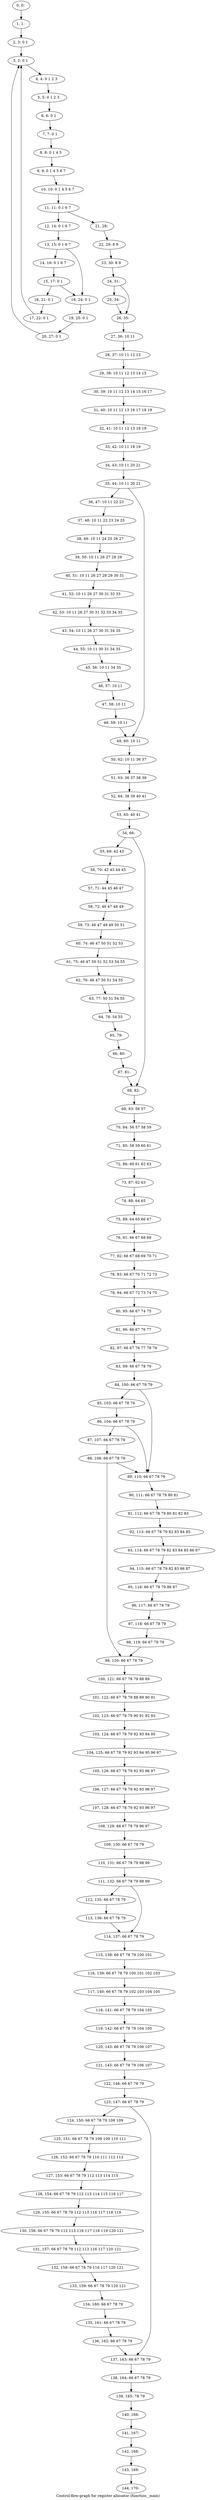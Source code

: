 digraph G {
graph [label="Control-flow-graph for register allocator (function _main)"]
0[label="0, 0: "];
1[label="1, 1: "];
2[label="2, 3: 0 1 "];
3[label="3, 2: 0 1 "];
4[label="4, 4: 0 1 2 3 "];
5[label="5, 5: 0 1 2 3 "];
6[label="6, 6: 0 1 "];
7[label="7, 7: 0 1 "];
8[label="8, 8: 0 1 4 5 "];
9[label="9, 9: 0 1 4 5 6 7 "];
10[label="10, 10: 0 1 4 5 6 7 "];
11[label="11, 11: 0 1 6 7 "];
12[label="12, 14: 0 1 6 7 "];
13[label="13, 15: 0 1 6 7 "];
14[label="14, 16: 0 1 6 7 "];
15[label="15, 17: 0 1 "];
16[label="16, 21: 0 1 "];
17[label="17, 22: 0 1 "];
18[label="18, 24: 0 1 "];
19[label="19, 25: 0 1 "];
20[label="20, 27: 0 1 "];
21[label="21, 28: "];
22[label="22, 29: 8 9 "];
23[label="23, 30: 8 9 "];
24[label="24, 31: "];
25[label="25, 34: "];
26[label="26, 35: "];
27[label="27, 36: 10 11 "];
28[label="28, 37: 10 11 12 13 "];
29[label="29, 38: 10 11 12 13 14 15 "];
30[label="30, 39: 10 11 12 13 14 15 16 17 "];
31[label="31, 40: 10 11 12 13 16 17 18 19 "];
32[label="32, 41: 10 11 12 13 18 19 "];
33[label="33, 42: 10 11 18 19 "];
34[label="34, 43: 10 11 20 21 "];
35[label="35, 44: 10 11 20 21 "];
36[label="36, 47: 10 11 22 23 "];
37[label="37, 48: 10 11 22 23 24 25 "];
38[label="38, 49: 10 11 24 25 26 27 "];
39[label="39, 50: 10 11 26 27 28 29 "];
40[label="40, 51: 10 11 26 27 28 29 30 31 "];
41[label="41, 52: 10 11 26 27 30 31 32 33 "];
42[label="42, 53: 10 11 26 27 30 31 32 33 34 35 "];
43[label="43, 54: 10 11 26 27 30 31 34 35 "];
44[label="44, 55: 10 11 30 31 34 35 "];
45[label="45, 56: 10 11 34 35 "];
46[label="46, 57: 10 11 "];
47[label="47, 58: 10 11 "];
48[label="48, 59: 10 11 "];
49[label="49, 60: 10 11 "];
50[label="50, 62: 10 11 36 37 "];
51[label="51, 63: 36 37 38 39 "];
52[label="52, 64: 38 39 40 41 "];
53[label="53, 65: 40 41 "];
54[label="54, 66: "];
55[label="55, 69: 42 43 "];
56[label="56, 70: 42 43 44 45 "];
57[label="57, 71: 44 45 46 47 "];
58[label="58, 72: 46 47 48 49 "];
59[label="59, 73: 46 47 48 49 50 51 "];
60[label="60, 74: 46 47 50 51 52 53 "];
61[label="61, 75: 46 47 50 51 52 53 54 55 "];
62[label="62, 76: 46 47 50 51 54 55 "];
63[label="63, 77: 50 51 54 55 "];
64[label="64, 78: 54 55 "];
65[label="65, 79: "];
66[label="66, 80: "];
67[label="67, 81: "];
68[label="68, 82: "];
69[label="69, 83: 56 57 "];
70[label="70, 84: 56 57 58 59 "];
71[label="71, 85: 58 59 60 61 "];
72[label="72, 86: 60 61 62 63 "];
73[label="73, 87: 62 63 "];
74[label="74, 88: 64 65 "];
75[label="75, 89: 64 65 66 67 "];
76[label="76, 91: 66 67 68 69 "];
77[label="77, 92: 66 67 68 69 70 71 "];
78[label="78, 93: 66 67 70 71 72 73 "];
79[label="79, 94: 66 67 72 73 74 75 "];
80[label="80, 95: 66 67 74 75 "];
81[label="81, 96: 66 67 76 77 "];
82[label="82, 97: 66 67 76 77 78 79 "];
83[label="83, 99: 66 67 78 79 "];
84[label="84, 100: 66 67 78 79 "];
85[label="85, 103: 66 67 78 79 "];
86[label="86, 104: 66 67 78 79 "];
87[label="87, 107: 66 67 78 79 "];
88[label="88, 108: 66 67 78 79 "];
89[label="89, 110: 66 67 78 79 "];
90[label="90, 111: 66 67 78 79 80 81 "];
91[label="91, 112: 66 67 78 79 80 81 82 83 "];
92[label="92, 113: 66 67 78 79 82 83 84 85 "];
93[label="93, 114: 66 67 78 79 82 83 84 85 86 87 "];
94[label="94, 115: 66 67 78 79 82 83 86 87 "];
95[label="95, 116: 66 67 78 79 86 87 "];
96[label="96, 117: 66 67 78 79 "];
97[label="97, 118: 66 67 78 79 "];
98[label="98, 119: 66 67 78 79 "];
99[label="99, 120: 66 67 78 79 "];
100[label="100, 121: 66 67 78 79 88 89 "];
101[label="101, 122: 66 67 78 79 88 89 90 91 "];
102[label="102, 123: 66 67 78 79 90 91 92 93 "];
103[label="103, 124: 66 67 78 79 92 93 94 95 "];
104[label="104, 125: 66 67 78 79 92 93 94 95 96 97 "];
105[label="105, 126: 66 67 78 79 92 93 96 97 "];
106[label="106, 127: 66 67 78 79 92 93 96 97 "];
107[label="107, 128: 66 67 78 79 92 93 96 97 "];
108[label="108, 129: 66 67 78 79 96 97 "];
109[label="109, 130: 66 67 78 79 "];
110[label="110, 131: 66 67 78 79 98 99 "];
111[label="111, 132: 66 67 78 79 98 99 "];
112[label="112, 135: 66 67 78 79 "];
113[label="113, 136: 66 67 78 79 "];
114[label="114, 137: 66 67 78 79 "];
115[label="115, 138: 66 67 78 79 100 101 "];
116[label="116, 139: 66 67 78 79 100 101 102 103 "];
117[label="117, 140: 66 67 78 79 102 103 104 105 "];
118[label="118, 141: 66 67 78 79 104 105 "];
119[label="119, 142: 66 67 78 79 104 105 "];
120[label="120, 143: 66 67 78 79 106 107 "];
121[label="121, 145: 66 67 78 79 106 107 "];
122[label="122, 146: 66 67 78 79 "];
123[label="123, 147: 66 67 78 79 "];
124[label="124, 150: 66 67 78 79 108 109 "];
125[label="125, 151: 66 67 78 79 108 109 110 111 "];
126[label="126, 152: 66 67 78 79 110 111 112 113 "];
127[label="127, 153: 66 67 78 79 112 113 114 115 "];
128[label="128, 154: 66 67 78 79 112 113 114 115 116 117 "];
129[label="129, 155: 66 67 78 79 112 113 116 117 118 119 "];
130[label="130, 156: 66 67 78 79 112 113 116 117 118 119 120 121 "];
131[label="131, 157: 66 67 78 79 112 113 116 117 120 121 "];
132[label="132, 158: 66 67 78 79 116 117 120 121 "];
133[label="133, 159: 66 67 78 79 120 121 "];
134[label="134, 160: 66 67 78 79 "];
135[label="135, 161: 66 67 78 79 "];
136[label="136, 162: 66 67 78 79 "];
137[label="137, 163: 66 67 78 79 "];
138[label="138, 164: 66 67 78 79 "];
139[label="139, 165: 78 79 "];
140[label="140, 166: "];
141[label="141, 167: "];
142[label="142, 168: "];
143[label="143, 169: "];
144[label="144, 170: "];
0->1 ;
1->2 ;
2->3 ;
3->4 ;
4->5 ;
5->6 ;
6->7 ;
7->8 ;
8->9 ;
9->10 ;
10->11 ;
11->12 ;
11->21 ;
12->13 ;
13->14 ;
13->18 ;
14->15 ;
15->16 ;
15->18 ;
16->17 ;
17->3 ;
18->19 ;
19->20 ;
20->3 ;
21->22 ;
22->23 ;
23->24 ;
24->25 ;
24->26 ;
25->26 ;
26->27 ;
27->28 ;
28->29 ;
29->30 ;
30->31 ;
31->32 ;
32->33 ;
33->34 ;
34->35 ;
35->36 ;
35->49 ;
36->37 ;
37->38 ;
38->39 ;
39->40 ;
40->41 ;
41->42 ;
42->43 ;
43->44 ;
44->45 ;
45->46 ;
46->47 ;
47->48 ;
48->49 ;
49->50 ;
50->51 ;
51->52 ;
52->53 ;
53->54 ;
54->55 ;
54->68 ;
55->56 ;
56->57 ;
57->58 ;
58->59 ;
59->60 ;
60->61 ;
61->62 ;
62->63 ;
63->64 ;
64->65 ;
65->66 ;
66->67 ;
67->68 ;
68->69 ;
69->70 ;
70->71 ;
71->72 ;
72->73 ;
73->74 ;
74->75 ;
75->76 ;
76->77 ;
77->78 ;
78->79 ;
79->80 ;
80->81 ;
81->82 ;
82->83 ;
83->84 ;
84->85 ;
84->89 ;
85->86 ;
86->87 ;
86->89 ;
87->88 ;
88->89 ;
88->99 ;
89->90 ;
90->91 ;
91->92 ;
92->93 ;
93->94 ;
94->95 ;
95->96 ;
96->97 ;
97->98 ;
98->99 ;
99->100 ;
100->101 ;
101->102 ;
102->103 ;
103->104 ;
104->105 ;
105->106 ;
106->107 ;
107->108 ;
108->109 ;
109->110 ;
110->111 ;
111->112 ;
111->114 ;
112->113 ;
113->114 ;
114->115 ;
115->116 ;
116->117 ;
117->118 ;
118->119 ;
119->120 ;
120->121 ;
121->122 ;
122->123 ;
123->124 ;
123->137 ;
124->125 ;
125->126 ;
126->127 ;
127->128 ;
128->129 ;
129->130 ;
130->131 ;
131->132 ;
132->133 ;
133->134 ;
134->135 ;
135->136 ;
136->137 ;
137->138 ;
138->139 ;
139->140 ;
140->141 ;
141->142 ;
142->143 ;
143->144 ;
}
